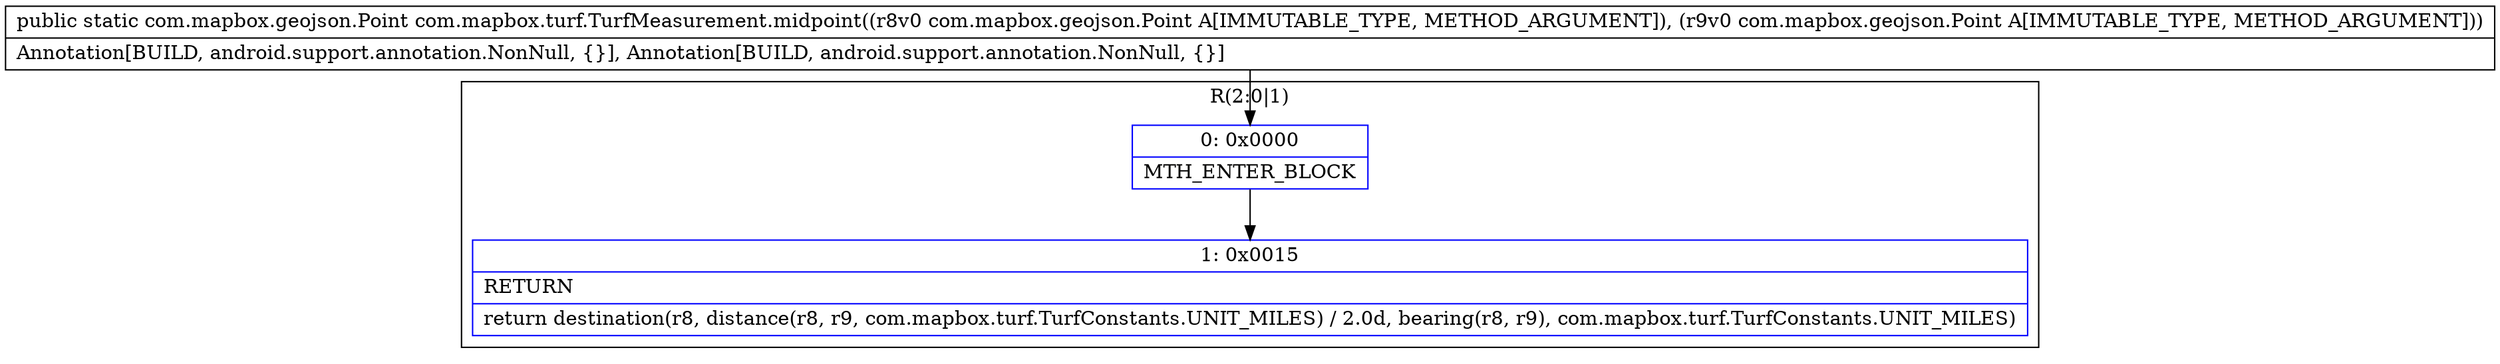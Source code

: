 digraph "CFG forcom.mapbox.turf.TurfMeasurement.midpoint(Lcom\/mapbox\/geojson\/Point;Lcom\/mapbox\/geojson\/Point;)Lcom\/mapbox\/geojson\/Point;" {
subgraph cluster_Region_746806168 {
label = "R(2:0|1)";
node [shape=record,color=blue];
Node_0 [shape=record,label="{0\:\ 0x0000|MTH_ENTER_BLOCK\l}"];
Node_1 [shape=record,label="{1\:\ 0x0015|RETURN\l|return destination(r8, distance(r8, r9, com.mapbox.turf.TurfConstants.UNIT_MILES) \/ 2.0d, bearing(r8, r9), com.mapbox.turf.TurfConstants.UNIT_MILES)\l}"];
}
MethodNode[shape=record,label="{public static com.mapbox.geojson.Point com.mapbox.turf.TurfMeasurement.midpoint((r8v0 com.mapbox.geojson.Point A[IMMUTABLE_TYPE, METHOD_ARGUMENT]), (r9v0 com.mapbox.geojson.Point A[IMMUTABLE_TYPE, METHOD_ARGUMENT]))  | Annotation[BUILD, android.support.annotation.NonNull, \{\}], Annotation[BUILD, android.support.annotation.NonNull, \{\}]\l}"];
MethodNode -> Node_0;
Node_0 -> Node_1;
}

